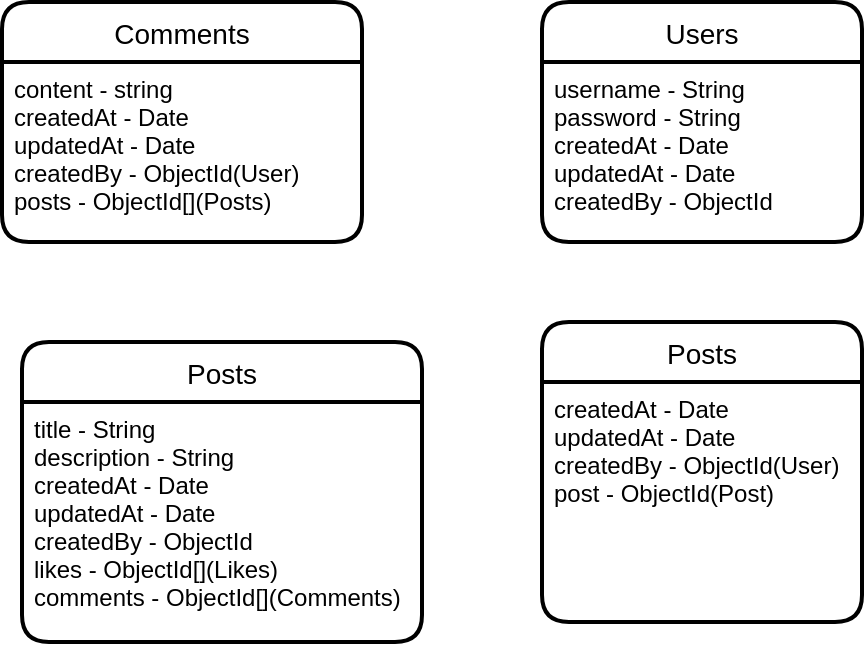 <mxfile version="20.6.0" type="device"><diagram id="R2lEEEUBdFMjLlhIrx00" name="Page-1"><mxGraphModel dx="1426" dy="736" grid="1" gridSize="10" guides="1" tooltips="1" connect="1" arrows="1" fold="1" page="1" pageScale="1" pageWidth="850" pageHeight="1100" math="0" shadow="0" extFonts="Permanent Marker^https://fonts.googleapis.com/css?family=Permanent+Marker"><root><mxCell id="0"/><mxCell id="1" parent="0"/><mxCell id="mnzyIJmfgIC7bV2HTqUB-5" value="Comments" style="swimlane;childLayout=stackLayout;horizontal=1;startSize=30;horizontalStack=0;rounded=1;fontSize=14;fontStyle=0;strokeWidth=2;resizeParent=0;resizeLast=1;shadow=0;dashed=0;align=center;" vertex="1" parent="1"><mxGeometry x="40" y="180" width="180" height="120" as="geometry"/></mxCell><mxCell id="mnzyIJmfgIC7bV2HTqUB-6" value="content - string&#10;createdAt - Date&#10;updatedAt - Date&#10;createdBy - ObjectId(User)&#10;posts - ObjectId[](Posts)" style="align=left;strokeColor=none;fillColor=none;spacingLeft=4;fontSize=12;verticalAlign=top;resizable=0;rotatable=0;part=1;" vertex="1" parent="mnzyIJmfgIC7bV2HTqUB-5"><mxGeometry y="30" width="180" height="90" as="geometry"/></mxCell><mxCell id="mnzyIJmfgIC7bV2HTqUB-8" value="Posts" style="swimlane;childLayout=stackLayout;horizontal=1;startSize=30;horizontalStack=0;rounded=1;fontSize=14;fontStyle=0;strokeWidth=2;resizeParent=0;resizeLast=1;shadow=0;dashed=0;align=center;" vertex="1" parent="1"><mxGeometry x="50" y="350" width="200" height="150" as="geometry"/></mxCell><mxCell id="mnzyIJmfgIC7bV2HTqUB-9" value="title - String&#10;description - String&#10;createdAt - Date&#10;updatedAt - Date&#10;createdBy - ObjectId&#10;likes - ObjectId[](Likes)&#10;comments - ObjectId[](Comments)" style="align=left;strokeColor=none;fillColor=none;spacingLeft=4;fontSize=12;verticalAlign=top;resizable=0;rotatable=0;part=1;" vertex="1" parent="mnzyIJmfgIC7bV2HTqUB-8"><mxGeometry y="30" width="200" height="120" as="geometry"/></mxCell><mxCell id="mnzyIJmfgIC7bV2HTqUB-10" value="Users" style="swimlane;childLayout=stackLayout;horizontal=1;startSize=30;horizontalStack=0;rounded=1;fontSize=14;fontStyle=0;strokeWidth=2;resizeParent=0;resizeLast=1;shadow=0;dashed=0;align=center;" vertex="1" parent="1"><mxGeometry x="310" y="180" width="160" height="120" as="geometry"/></mxCell><mxCell id="mnzyIJmfgIC7bV2HTqUB-11" value="username - String&#10;password - String&#10;createdAt - Date&#10;updatedAt - Date&#10;createdBy - ObjectId" style="align=left;strokeColor=none;fillColor=none;spacingLeft=4;fontSize=12;verticalAlign=top;resizable=0;rotatable=0;part=1;" vertex="1" parent="mnzyIJmfgIC7bV2HTqUB-10"><mxGeometry y="30" width="160" height="90" as="geometry"/></mxCell><mxCell id="mnzyIJmfgIC7bV2HTqUB-14" value="Posts" style="swimlane;childLayout=stackLayout;horizontal=1;startSize=30;horizontalStack=0;rounded=1;fontSize=14;fontStyle=0;strokeWidth=2;resizeParent=0;resizeLast=1;shadow=0;dashed=0;align=center;" vertex="1" parent="1"><mxGeometry x="310" y="340" width="160" height="150" as="geometry"/></mxCell><mxCell id="mnzyIJmfgIC7bV2HTqUB-15" value="createdAt - Date&#10;updatedAt - Date&#10;createdBy - ObjectId(User)&#10;post - ObjectId(Post)" style="align=left;strokeColor=none;fillColor=none;spacingLeft=4;fontSize=12;verticalAlign=top;resizable=0;rotatable=0;part=1;" vertex="1" parent="mnzyIJmfgIC7bV2HTqUB-14"><mxGeometry y="30" width="160" height="120" as="geometry"/></mxCell></root></mxGraphModel></diagram></mxfile>
